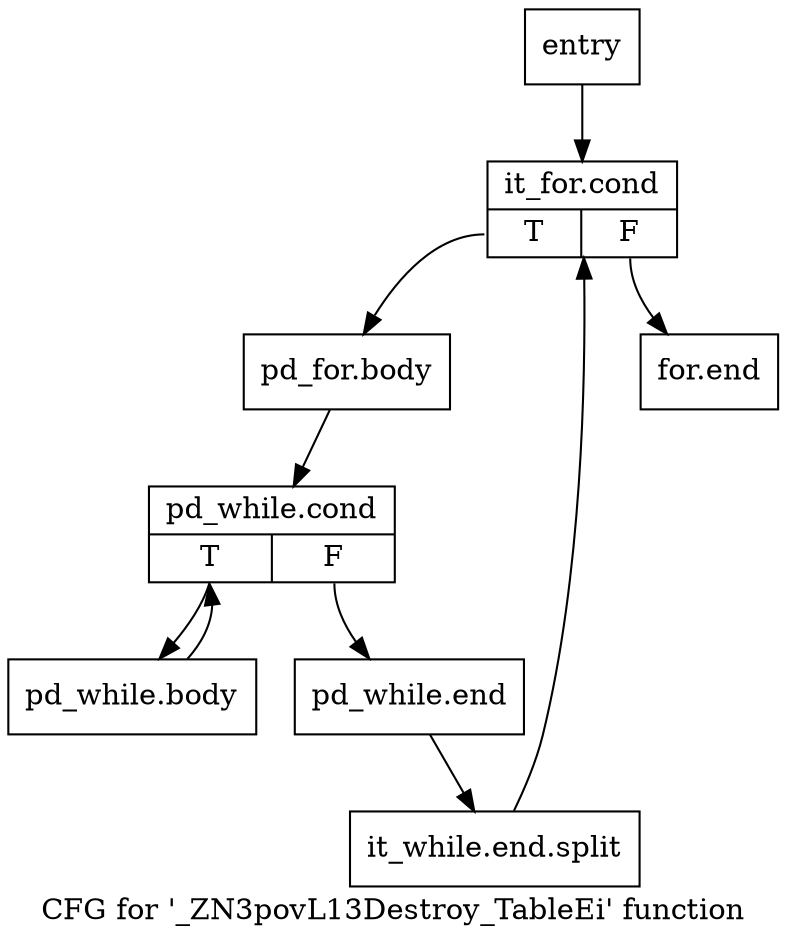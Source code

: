 digraph "CFG for '_ZN3povL13Destroy_TableEi' function" {
	label="CFG for '_ZN3povL13Destroy_TableEi' function";

	Node0x20e17f0 [shape=record,label="{entry}"];
	Node0x20e17f0 -> Node0x20e1840;
	Node0x20e1840 [shape=record,label="{it_for.cond|{<s0>T|<s1>F}}"];
	Node0x20e1840:s0 -> Node0x20e1890;
	Node0x20e1840:s1 -> Node0x20e19d0;
	Node0x20e1890 [shape=record,label="{pd_for.body}"];
	Node0x20e1890 -> Node0x20e18e0;
	Node0x20e18e0 [shape=record,label="{pd_while.cond|{<s0>T|<s1>F}}"];
	Node0x20e18e0:s0 -> Node0x20e1930;
	Node0x20e18e0:s1 -> Node0x20e1980;
	Node0x20e1930 [shape=record,label="{pd_while.body}"];
	Node0x20e1930 -> Node0x20e18e0;
	Node0x20e1980 [shape=record,label="{pd_while.end}"];
	Node0x20e1980 -> Node0x355bcc0;
	Node0x355bcc0 [shape=record,label="{it_while.end.split}"];
	Node0x355bcc0 -> Node0x20e1840;
	Node0x20e19d0 [shape=record,label="{for.end}"];
}
